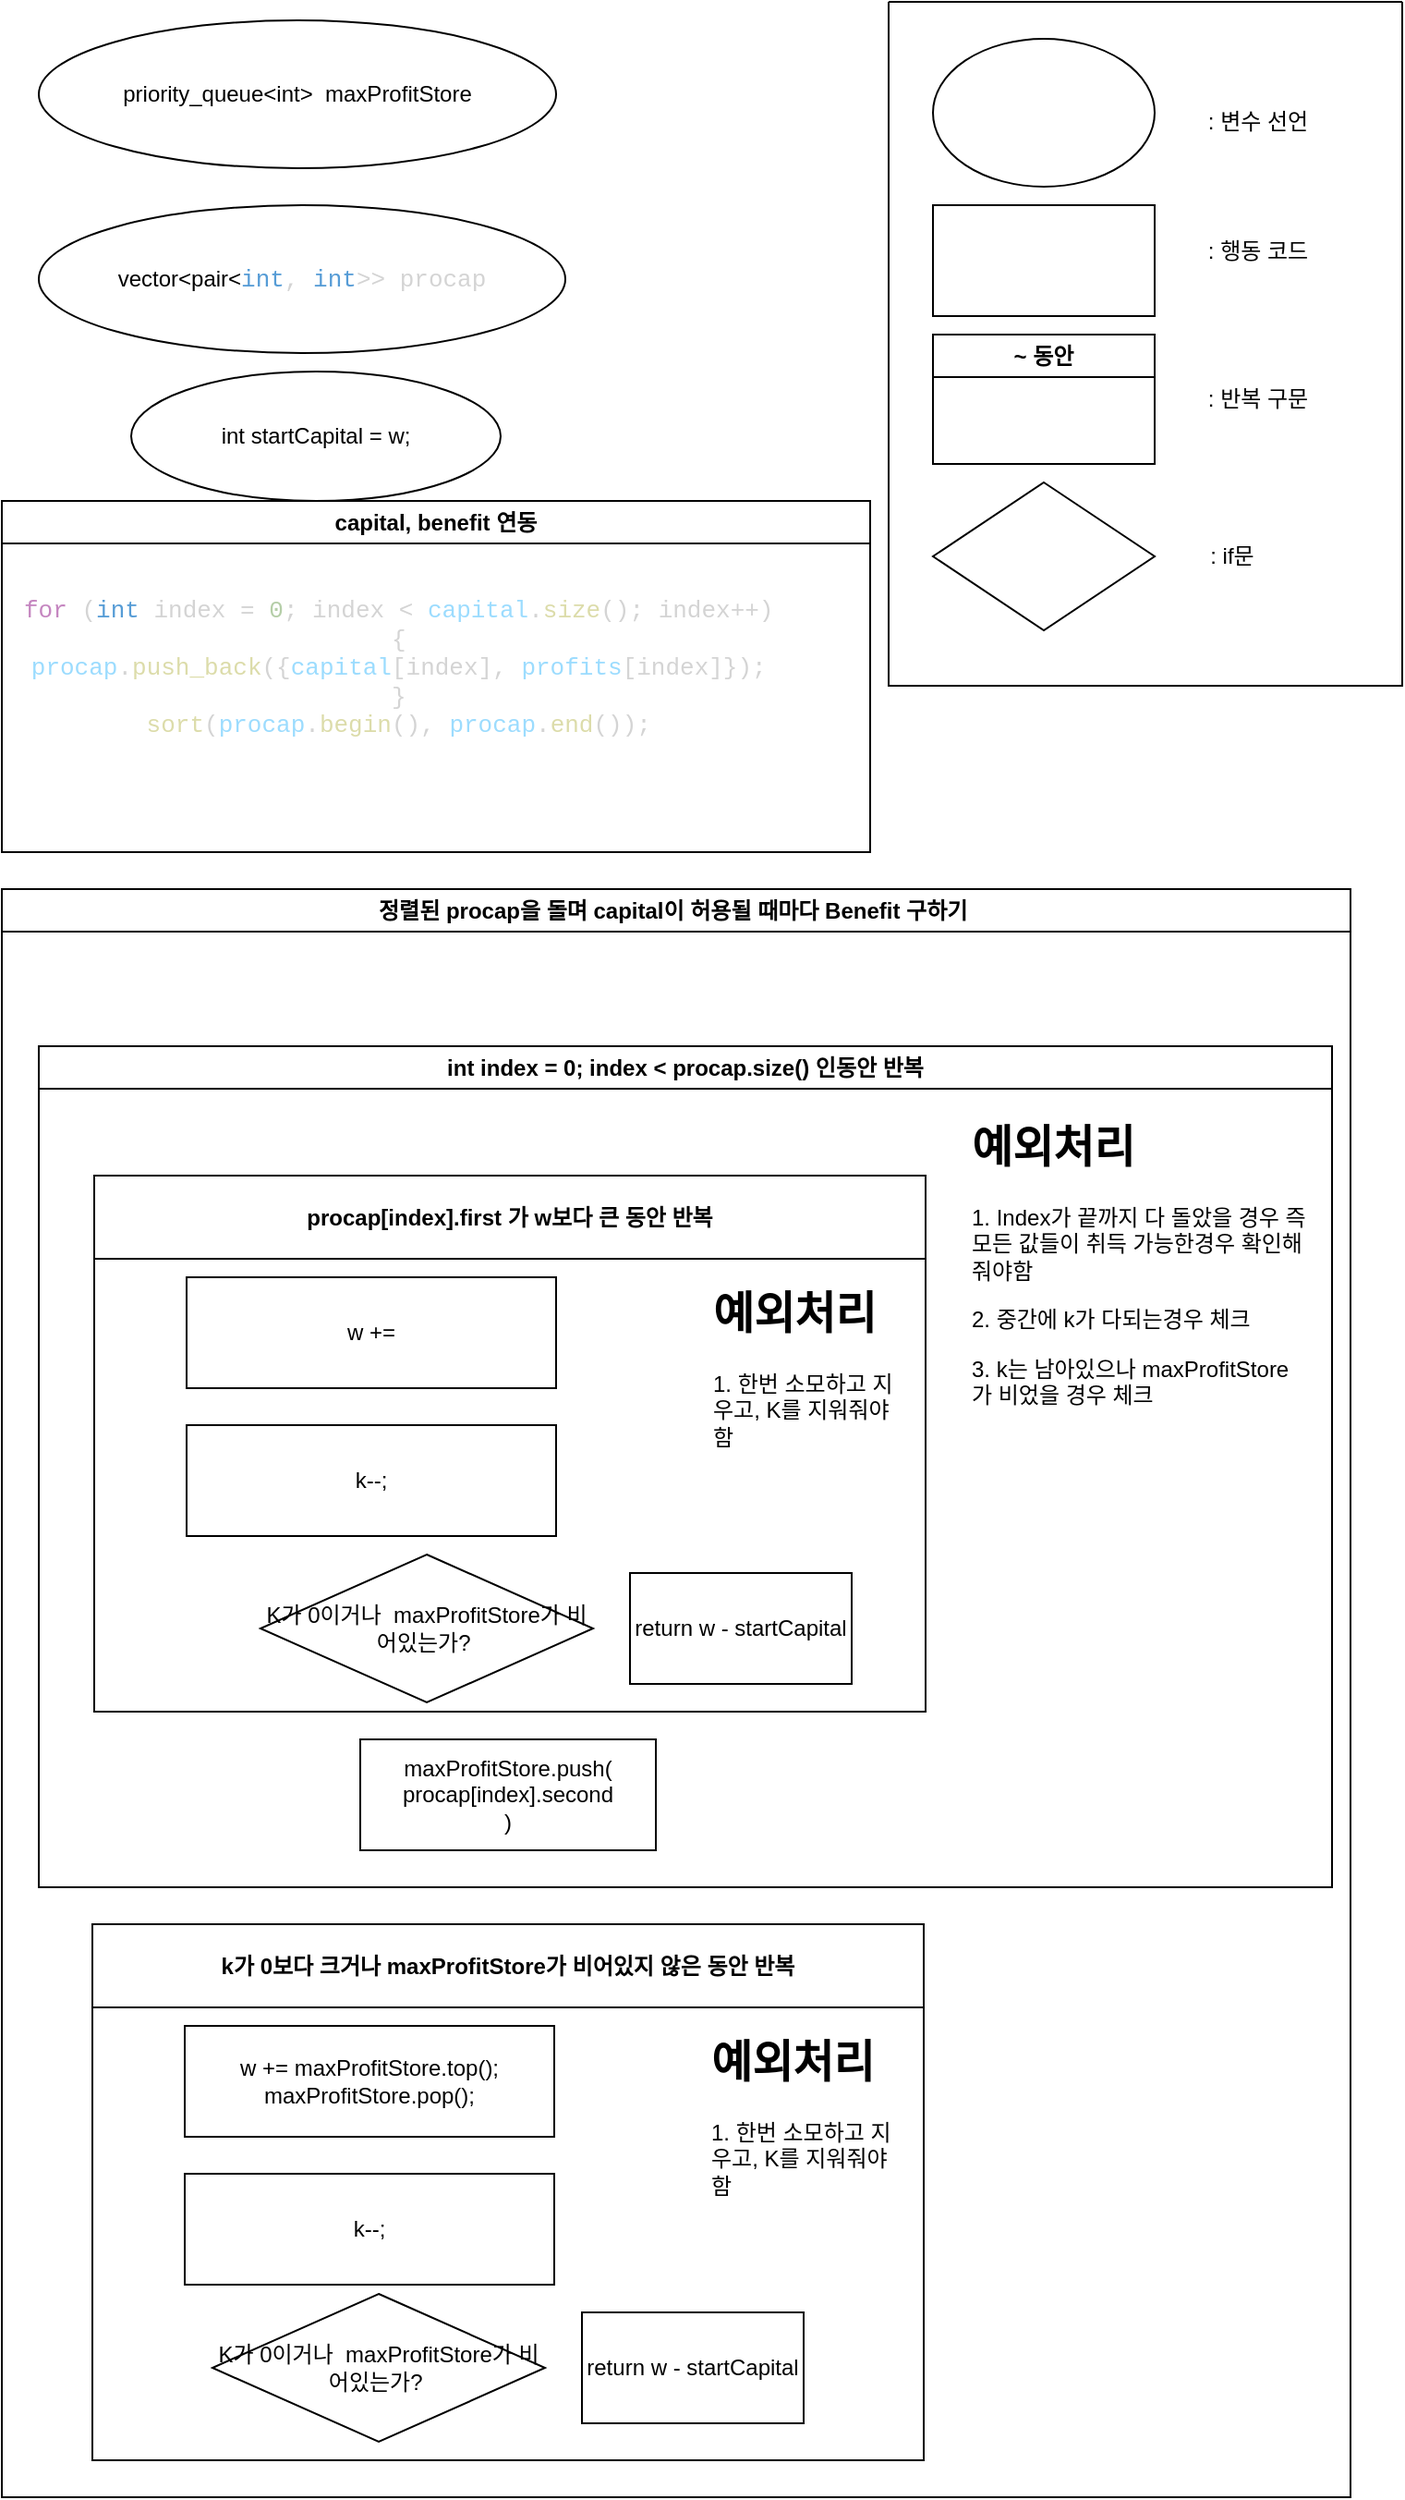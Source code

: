 <mxfile version="22.1.16" type="device">
  <diagram name="페이지-1" id="s0BtBL8E3uyjwX4xEawH">
    <mxGraphModel dx="1277" dy="687" grid="1" gridSize="10" guides="1" tooltips="1" connect="1" arrows="1" fold="1" page="1" pageScale="1" pageWidth="827" pageHeight="1169" math="0" shadow="0">
      <root>
        <mxCell id="0" />
        <mxCell id="1" parent="0" />
        <mxCell id="3kNEcLWgSDnGltUGQQ0z-9" value="" style="swimlane;startSize=0;" vertex="1" parent="1">
          <mxGeometry x="540" y="20" width="278" height="370" as="geometry" />
        </mxCell>
        <mxCell id="3kNEcLWgSDnGltUGQQ0z-10" value="" style="ellipse;whiteSpace=wrap;html=1;" vertex="1" parent="3kNEcLWgSDnGltUGQQ0z-9">
          <mxGeometry x="24" y="20" width="120" height="80" as="geometry" />
        </mxCell>
        <mxCell id="3kNEcLWgSDnGltUGQQ0z-11" value=": 변수 선언" style="text;html=1;align=center;verticalAlign=middle;whiteSpace=wrap;rounded=0;" vertex="1" parent="3kNEcLWgSDnGltUGQQ0z-9">
          <mxGeometry x="170" y="50" width="60" height="30" as="geometry" />
        </mxCell>
        <mxCell id="3kNEcLWgSDnGltUGQQ0z-12" value="" style="rounded=0;whiteSpace=wrap;html=1;" vertex="1" parent="3kNEcLWgSDnGltUGQQ0z-9">
          <mxGeometry x="24" y="110" width="120" height="60" as="geometry" />
        </mxCell>
        <mxCell id="3kNEcLWgSDnGltUGQQ0z-13" value=": 행동 코드" style="text;html=1;align=center;verticalAlign=middle;whiteSpace=wrap;rounded=0;" vertex="1" parent="3kNEcLWgSDnGltUGQQ0z-9">
          <mxGeometry x="170" y="120" width="60" height="30" as="geometry" />
        </mxCell>
        <mxCell id="3kNEcLWgSDnGltUGQQ0z-14" value="~ 동안" style="swimlane;whiteSpace=wrap;html=1;" vertex="1" parent="3kNEcLWgSDnGltUGQQ0z-9">
          <mxGeometry x="24" y="180" width="120" height="70" as="geometry" />
        </mxCell>
        <mxCell id="3kNEcLWgSDnGltUGQQ0z-15" value=": 반복 구문" style="text;html=1;align=center;verticalAlign=middle;whiteSpace=wrap;rounded=0;" vertex="1" parent="3kNEcLWgSDnGltUGQQ0z-9">
          <mxGeometry x="170" y="200" width="60" height="30" as="geometry" />
        </mxCell>
        <mxCell id="3kNEcLWgSDnGltUGQQ0z-16" value="" style="rhombus;whiteSpace=wrap;html=1;" vertex="1" parent="3kNEcLWgSDnGltUGQQ0z-9">
          <mxGeometry x="24" y="260" width="120" height="80" as="geometry" />
        </mxCell>
        <mxCell id="3kNEcLWgSDnGltUGQQ0z-17" value=": if문" style="text;html=1;align=center;verticalAlign=middle;whiteSpace=wrap;rounded=0;" vertex="1" parent="3kNEcLWgSDnGltUGQQ0z-9">
          <mxGeometry x="156" y="285" width="60" height="30" as="geometry" />
        </mxCell>
        <mxCell id="3kNEcLWgSDnGltUGQQ0z-18" value="capital, benefit 연동" style="swimlane;whiteSpace=wrap;html=1;" vertex="1" parent="1">
          <mxGeometry x="60" y="290" width="470" height="190" as="geometry" />
        </mxCell>
        <mxCell id="3kNEcLWgSDnGltUGQQ0z-22" value="&lt;div style=&quot;border-color: rgb(0, 0, 0); color: rgb(212, 212, 212); font-family: Menlo, Monaco, &amp;quot;Courier New&amp;quot;, monospace; font-size: 13px; font-style: normal; font-variant-ligatures: normal; font-variant-caps: normal; font-weight: 400; letter-spacing: normal; orphans: 2; text-align: center; text-indent: 0px; text-transform: none; widows: 2; word-spacing: 0px; -webkit-text-stroke-width: 0px; text-decoration-thickness: initial; text-decoration-style: initial; text-decoration-color: initial;&quot;&gt;&lt;span style=&quot;background-color: initial; color: rgb(197, 134, 192);&quot;&gt;for&lt;/span&gt;&lt;span style=&quot;background-color: initial;&quot;&gt;&amp;nbsp;(&lt;/span&gt;&lt;span style=&quot;background-color: initial; color: rgb(86, 156, 214);&quot;&gt;int&lt;/span&gt;&lt;span style=&quot;background-color: initial;&quot;&gt;&amp;nbsp;index =&amp;nbsp;&lt;/span&gt;&lt;span style=&quot;background-color: initial; color: rgb(181, 206, 168);&quot;&gt;0&lt;/span&gt;&lt;span style=&quot;background-color: initial;&quot;&gt;; index &amp;lt;&amp;nbsp;&lt;/span&gt;&lt;span style=&quot;background-color: initial; color: rgb(156, 220, 254);&quot;&gt;capital&lt;/span&gt;&lt;span style=&quot;background-color: initial;&quot;&gt;.&lt;/span&gt;&lt;span style=&quot;background-color: initial; color: rgb(220, 220, 170);&quot;&gt;size&lt;/span&gt;&lt;span style=&quot;background-color: initial;&quot;&gt;(); index++)&lt;/span&gt;&lt;br&gt;&lt;/div&gt;&lt;div style=&quot;border-color: rgb(0, 0, 0); color: rgb(212, 212, 212); font-family: Menlo, Monaco, &amp;quot;Courier New&amp;quot;, monospace; font-size: 13px; font-style: normal; font-variant-ligatures: normal; font-variant-caps: normal; font-weight: 400; letter-spacing: normal; orphans: 2; text-align: center; text-indent: 0px; text-transform: none; widows: 2; word-spacing: 0px; -webkit-text-stroke-width: 0px; text-decoration-thickness: initial; text-decoration-style: initial; text-decoration-color: initial;&quot;&gt;&lt;span style=&quot;border-color: rgb(0, 0, 0); color: rgb(212, 212, 212);&quot;&gt;{&lt;/span&gt;&lt;/div&gt;&lt;div style=&quot;border-color: rgb(0, 0, 0); color: rgb(212, 212, 212); font-family: Menlo, Monaco, &amp;quot;Courier New&amp;quot;, monospace; font-size: 13px; font-style: normal; font-variant-ligatures: normal; font-variant-caps: normal; font-weight: 400; letter-spacing: normal; orphans: 2; text-align: center; text-indent: 0px; text-transform: none; widows: 2; word-spacing: 0px; -webkit-text-stroke-width: 0px; text-decoration-thickness: initial; text-decoration-style: initial; text-decoration-color: initial;&quot;&gt;&lt;span style=&quot;border-color: rgb(0, 0, 0); color: rgb(212, 212, 212);&quot;&gt;&lt;/span&gt;&lt;span style=&quot;border-color: rgb(0, 0, 0); color: rgb(156, 220, 254);&quot;&gt;procap&lt;/span&gt;&lt;span style=&quot;border-color: rgb(0, 0, 0); color: rgb(212, 212, 212);&quot;&gt;.&lt;/span&gt;&lt;span style=&quot;border-color: rgb(0, 0, 0); color: rgb(220, 220, 170);&quot;&gt;push_back&lt;/span&gt;&lt;span style=&quot;border-color: rgb(0, 0, 0); color: rgb(212, 212, 212);&quot;&gt;({&lt;/span&gt;&lt;span style=&quot;border-color: rgb(0, 0, 0); color: rgb(156, 220, 254);&quot;&gt;capital&lt;/span&gt;&lt;span style=&quot;border-color: rgb(0, 0, 0); color: rgb(212, 212, 212);&quot;&gt;[index],&lt;span&gt;&amp;nbsp;&lt;/span&gt;&lt;/span&gt;&lt;span style=&quot;border-color: rgb(0, 0, 0); color: rgb(156, 220, 254);&quot;&gt;profits&lt;/span&gt;&lt;span style=&quot;border-color: rgb(0, 0, 0); color: rgb(212, 212, 212);&quot;&gt;[index]});&lt;/span&gt;&lt;/div&gt;&lt;div style=&quot;border-color: rgb(0, 0, 0); color: rgb(212, 212, 212); font-family: Menlo, Monaco, &amp;quot;Courier New&amp;quot;, monospace; font-size: 13px; font-style: normal; font-variant-ligatures: normal; font-variant-caps: normal; font-weight: 400; letter-spacing: normal; orphans: 2; text-align: center; text-indent: 0px; text-transform: none; widows: 2; word-spacing: 0px; -webkit-text-stroke-width: 0px; text-decoration-thickness: initial; text-decoration-style: initial; text-decoration-color: initial;&quot;&gt;&lt;span style=&quot;border-color: rgb(0, 0, 0); color: rgb(212, 212, 212);&quot;&gt;}&lt;/span&gt;&lt;/div&gt;&lt;div style=&quot;border-color: rgb(0, 0, 0); color: rgb(212, 212, 212); font-family: Menlo, Monaco, &amp;quot;Courier New&amp;quot;, monospace; font-size: 13px; font-style: normal; font-variant-ligatures: normal; font-variant-caps: normal; font-weight: 400; letter-spacing: normal; orphans: 2; text-align: center; text-indent: 0px; text-transform: none; widows: 2; word-spacing: 0px; -webkit-text-stroke-width: 0px; text-decoration-thickness: initial; text-decoration-style: initial; text-decoration-color: initial;&quot;&gt;&lt;span style=&quot;border-color: rgb(0, 0, 0); color: rgb(212, 212, 212);&quot;&gt;&lt;/span&gt;&lt;span style=&quot;border-color: rgb(0, 0, 0); color: rgb(220, 220, 170);&quot;&gt;sort&lt;/span&gt;&lt;span style=&quot;border-color: rgb(0, 0, 0); color: rgb(212, 212, 212);&quot;&gt;(&lt;/span&gt;&lt;span style=&quot;border-color: rgb(0, 0, 0); color: rgb(156, 220, 254);&quot;&gt;procap&lt;/span&gt;&lt;span style=&quot;border-color: rgb(0, 0, 0); color: rgb(212, 212, 212);&quot;&gt;.&lt;/span&gt;&lt;span style=&quot;border-color: rgb(0, 0, 0); color: rgb(220, 220, 170);&quot;&gt;begin&lt;/span&gt;&lt;span style=&quot;border-color: rgb(0, 0, 0); color: rgb(212, 212, 212);&quot;&gt;(),&lt;span&gt;&amp;nbsp;&lt;/span&gt;&lt;/span&gt;&lt;span style=&quot;border-color: rgb(0, 0, 0); color: rgb(156, 220, 254);&quot;&gt;procap&lt;/span&gt;&lt;span style=&quot;border-color: rgb(0, 0, 0); color: rgb(212, 212, 212);&quot;&gt;.&lt;/span&gt;&lt;span style=&quot;border-color: rgb(0, 0, 0); color: rgb(220, 220, 170);&quot;&gt;end&lt;/span&gt;&lt;span style=&quot;border-color: rgb(0, 0, 0); color: rgb(212, 212, 212);&quot;&gt;());&lt;/span&gt;&lt;/div&gt;" style="text;whiteSpace=wrap;html=1;" vertex="1" parent="3kNEcLWgSDnGltUGQQ0z-18">
          <mxGeometry x="10" y="45" width="440" height="120" as="geometry" />
        </mxCell>
        <mxCell id="3kNEcLWgSDnGltUGQQ0z-19" value="정렬된 procap을 돌며 capital이 허용될 때마다 Benefit 구하기&amp;nbsp;" style="swimlane;whiteSpace=wrap;html=1;" vertex="1" parent="1">
          <mxGeometry x="60" y="500" width="730" height="870" as="geometry" />
        </mxCell>
        <mxCell id="3kNEcLWgSDnGltUGQQ0z-25" value="int index = 0; index &amp;lt; procap.size() 인동안 반복" style="swimlane;whiteSpace=wrap;html=1;" vertex="1" parent="3kNEcLWgSDnGltUGQQ0z-19">
          <mxGeometry x="20" y="85" width="700" height="455" as="geometry" />
        </mxCell>
        <mxCell id="3kNEcLWgSDnGltUGQQ0z-26" value="&lt;h1&gt;예외처리&lt;/h1&gt;&lt;p&gt;1. Index가 끝까지 다 돌았을 경우 즉 모든 값들이 취득 가능한경우 확인해줘야함&lt;/p&gt;&lt;p&gt;2. 중간에 k가 다되는경우 체크&lt;/p&gt;&lt;p&gt;3. k는 남아있으나 maxProfitStore가 비었을 경우 체크&lt;/p&gt;&lt;p&gt;&lt;br&gt;&lt;/p&gt;" style="text;html=1;strokeColor=none;fillColor=none;spacing=5;spacingTop=-20;whiteSpace=wrap;overflow=hidden;rounded=0;" vertex="1" parent="3kNEcLWgSDnGltUGQQ0z-25">
          <mxGeometry x="500" y="35" width="190" height="165" as="geometry" />
        </mxCell>
        <mxCell id="3kNEcLWgSDnGltUGQQ0z-28" value="maxProfitStore.push(&lt;br&gt;procap[index].second&lt;br&gt;)" style="whiteSpace=wrap;html=1;" vertex="1" parent="3kNEcLWgSDnGltUGQQ0z-25">
          <mxGeometry x="174" y="375" width="160" height="60" as="geometry" />
        </mxCell>
        <mxCell id="3kNEcLWgSDnGltUGQQ0z-34" value="procap[index].first 가 w보다 큰 동안 반복" style="swimlane;whiteSpace=wrap;html=1;startSize=45;" vertex="1" parent="3kNEcLWgSDnGltUGQQ0z-25">
          <mxGeometry x="30" y="70" width="450" height="290" as="geometry" />
        </mxCell>
        <mxCell id="3kNEcLWgSDnGltUGQQ0z-35" value="&lt;h1&gt;예외처리&lt;/h1&gt;&lt;p&gt;1. 한번 소모하고 지우고, K를 지워줘야함&lt;/p&gt;&lt;p&gt;&lt;br&gt;&lt;/p&gt;" style="text;html=1;strokeColor=none;fillColor=none;spacing=5;spacingTop=-20;whiteSpace=wrap;overflow=hidden;rounded=0;" vertex="1" parent="3kNEcLWgSDnGltUGQQ0z-34">
          <mxGeometry x="330" y="55" width="110" height="120" as="geometry" />
        </mxCell>
        <mxCell id="3kNEcLWgSDnGltUGQQ0z-36" value="w +=" style="rounded=0;whiteSpace=wrap;html=1;" vertex="1" parent="3kNEcLWgSDnGltUGQQ0z-34">
          <mxGeometry x="50" y="55" width="200" height="60" as="geometry" />
        </mxCell>
        <mxCell id="3kNEcLWgSDnGltUGQQ0z-37" value="k--;" style="whiteSpace=wrap;html=1;" vertex="1" parent="3kNEcLWgSDnGltUGQQ0z-34">
          <mxGeometry x="50" y="135" width="200" height="60" as="geometry" />
        </mxCell>
        <mxCell id="3kNEcLWgSDnGltUGQQ0z-46" value="K가 0이거나&amp;nbsp; maxProfitStore가 비어있는가?&amp;nbsp;" style="rhombus;whiteSpace=wrap;html=1;" vertex="1" parent="3kNEcLWgSDnGltUGQQ0z-34">
          <mxGeometry x="90" y="205" width="180" height="80" as="geometry" />
        </mxCell>
        <mxCell id="3kNEcLWgSDnGltUGQQ0z-47" value="return w - startCapital" style="rounded=0;whiteSpace=wrap;html=1;" vertex="1" parent="3kNEcLWgSDnGltUGQQ0z-34">
          <mxGeometry x="290" y="215" width="120" height="60" as="geometry" />
        </mxCell>
        <mxCell id="3kNEcLWgSDnGltUGQQ0z-41" value="k가 0보다 크거나 maxProfitStore가 비어있지 않은 동안 반복" style="swimlane;whiteSpace=wrap;html=1;startSize=45;" vertex="1" parent="3kNEcLWgSDnGltUGQQ0z-19">
          <mxGeometry x="49" y="560" width="450" height="290" as="geometry" />
        </mxCell>
        <mxCell id="3kNEcLWgSDnGltUGQQ0z-42" value="&lt;h1&gt;예외처리&lt;/h1&gt;&lt;p&gt;1. 한번 소모하고 지우고, K를 지워줘야함&lt;/p&gt;&lt;p&gt;&lt;br&gt;&lt;/p&gt;" style="text;html=1;strokeColor=none;fillColor=none;spacing=5;spacingTop=-20;whiteSpace=wrap;overflow=hidden;rounded=0;" vertex="1" parent="3kNEcLWgSDnGltUGQQ0z-41">
          <mxGeometry x="330" y="55" width="110" height="120" as="geometry" />
        </mxCell>
        <mxCell id="3kNEcLWgSDnGltUGQQ0z-43" value="w += maxProfitStore.top();&lt;br&gt;maxProfitStore.pop();" style="rounded=0;whiteSpace=wrap;html=1;" vertex="1" parent="3kNEcLWgSDnGltUGQQ0z-41">
          <mxGeometry x="50" y="55" width="200" height="60" as="geometry" />
        </mxCell>
        <mxCell id="3kNEcLWgSDnGltUGQQ0z-44" value="k--;" style="whiteSpace=wrap;html=1;" vertex="1" parent="3kNEcLWgSDnGltUGQQ0z-41">
          <mxGeometry x="50" y="135" width="200" height="60" as="geometry" />
        </mxCell>
        <mxCell id="3kNEcLWgSDnGltUGQQ0z-48" value="K가 0이거나&amp;nbsp; maxProfitStore가 비어있는가?&amp;nbsp;" style="rhombus;whiteSpace=wrap;html=1;" vertex="1" parent="3kNEcLWgSDnGltUGQQ0z-41">
          <mxGeometry x="65" y="200" width="180" height="80" as="geometry" />
        </mxCell>
        <mxCell id="3kNEcLWgSDnGltUGQQ0z-49" value="return w - startCapital" style="rounded=0;whiteSpace=wrap;html=1;" vertex="1" parent="3kNEcLWgSDnGltUGQQ0z-41">
          <mxGeometry x="265" y="210" width="120" height="60" as="geometry" />
        </mxCell>
        <mxCell id="3kNEcLWgSDnGltUGQQ0z-20" value="priority_queue&amp;lt;int&amp;gt;&amp;nbsp;&amp;nbsp;maxProfitStore" style="ellipse;whiteSpace=wrap;html=1;" vertex="1" parent="1">
          <mxGeometry x="80" y="30" width="280" height="80" as="geometry" />
        </mxCell>
        <mxCell id="3kNEcLWgSDnGltUGQQ0z-24" value="vector&amp;lt;pair&amp;lt;&lt;span style=&quot;font-family: Menlo, Monaco, &amp;quot;Courier New&amp;quot;, monospace; font-size: 13px; color: rgb(86, 156, 214);&quot;&gt;int&lt;/span&gt;&lt;span style=&quot;color: rgb(212, 212, 212); font-family: Menlo, Monaco, &amp;quot;Courier New&amp;quot;, monospace; font-size: 13px;&quot;&gt;,&amp;nbsp;&lt;/span&gt;&lt;span style=&quot;font-family: Menlo, Monaco, &amp;quot;Courier New&amp;quot;, monospace; font-size: 13px; color: rgb(86, 156, 214);&quot;&gt;int&lt;/span&gt;&lt;span style=&quot;color: rgb(212, 212, 212); font-family: Menlo, Monaco, &amp;quot;Courier New&amp;quot;, monospace; font-size: 13px;&quot;&gt;&amp;gt;&amp;gt; procap&lt;br&gt;&lt;/span&gt;" style="ellipse;whiteSpace=wrap;html=1;" vertex="1" parent="1">
          <mxGeometry x="80" y="130" width="285" height="80" as="geometry" />
        </mxCell>
        <mxCell id="3kNEcLWgSDnGltUGQQ0z-45" value="int startCapital = w;" style="ellipse;whiteSpace=wrap;html=1;" vertex="1" parent="1">
          <mxGeometry x="130" y="220" width="200" height="70" as="geometry" />
        </mxCell>
      </root>
    </mxGraphModel>
  </diagram>
</mxfile>
